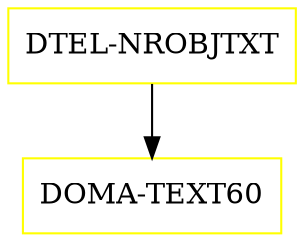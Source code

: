 digraph G {
  "DTEL-NROBJTXT" [shape=box,color=yellow];
  "DOMA-TEXT60" [shape=box,color=yellow,URL="./DOMA_TEXT60.html"];
  "DTEL-NROBJTXT" -> "DOMA-TEXT60";
}
